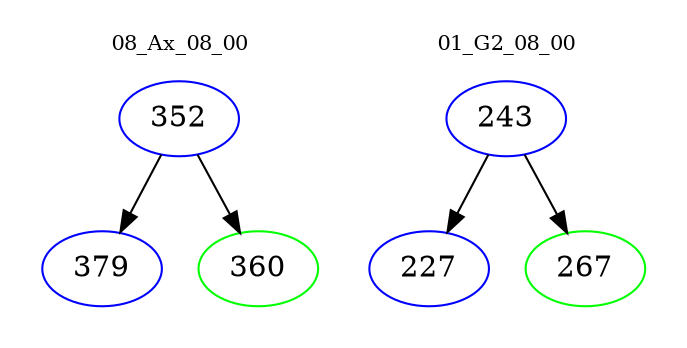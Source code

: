 digraph{
subgraph cluster_0 {
color = white
label = "08_Ax_08_00";
fontsize=10;
T0_352 [label="352", color="blue"]
T0_352 -> T0_379 [color="black"]
T0_379 [label="379", color="blue"]
T0_352 -> T0_360 [color="black"]
T0_360 [label="360", color="green"]
}
subgraph cluster_1 {
color = white
label = "01_G2_08_00";
fontsize=10;
T1_243 [label="243", color="blue"]
T1_243 -> T1_227 [color="black"]
T1_227 [label="227", color="blue"]
T1_243 -> T1_267 [color="black"]
T1_267 [label="267", color="green"]
}
}
